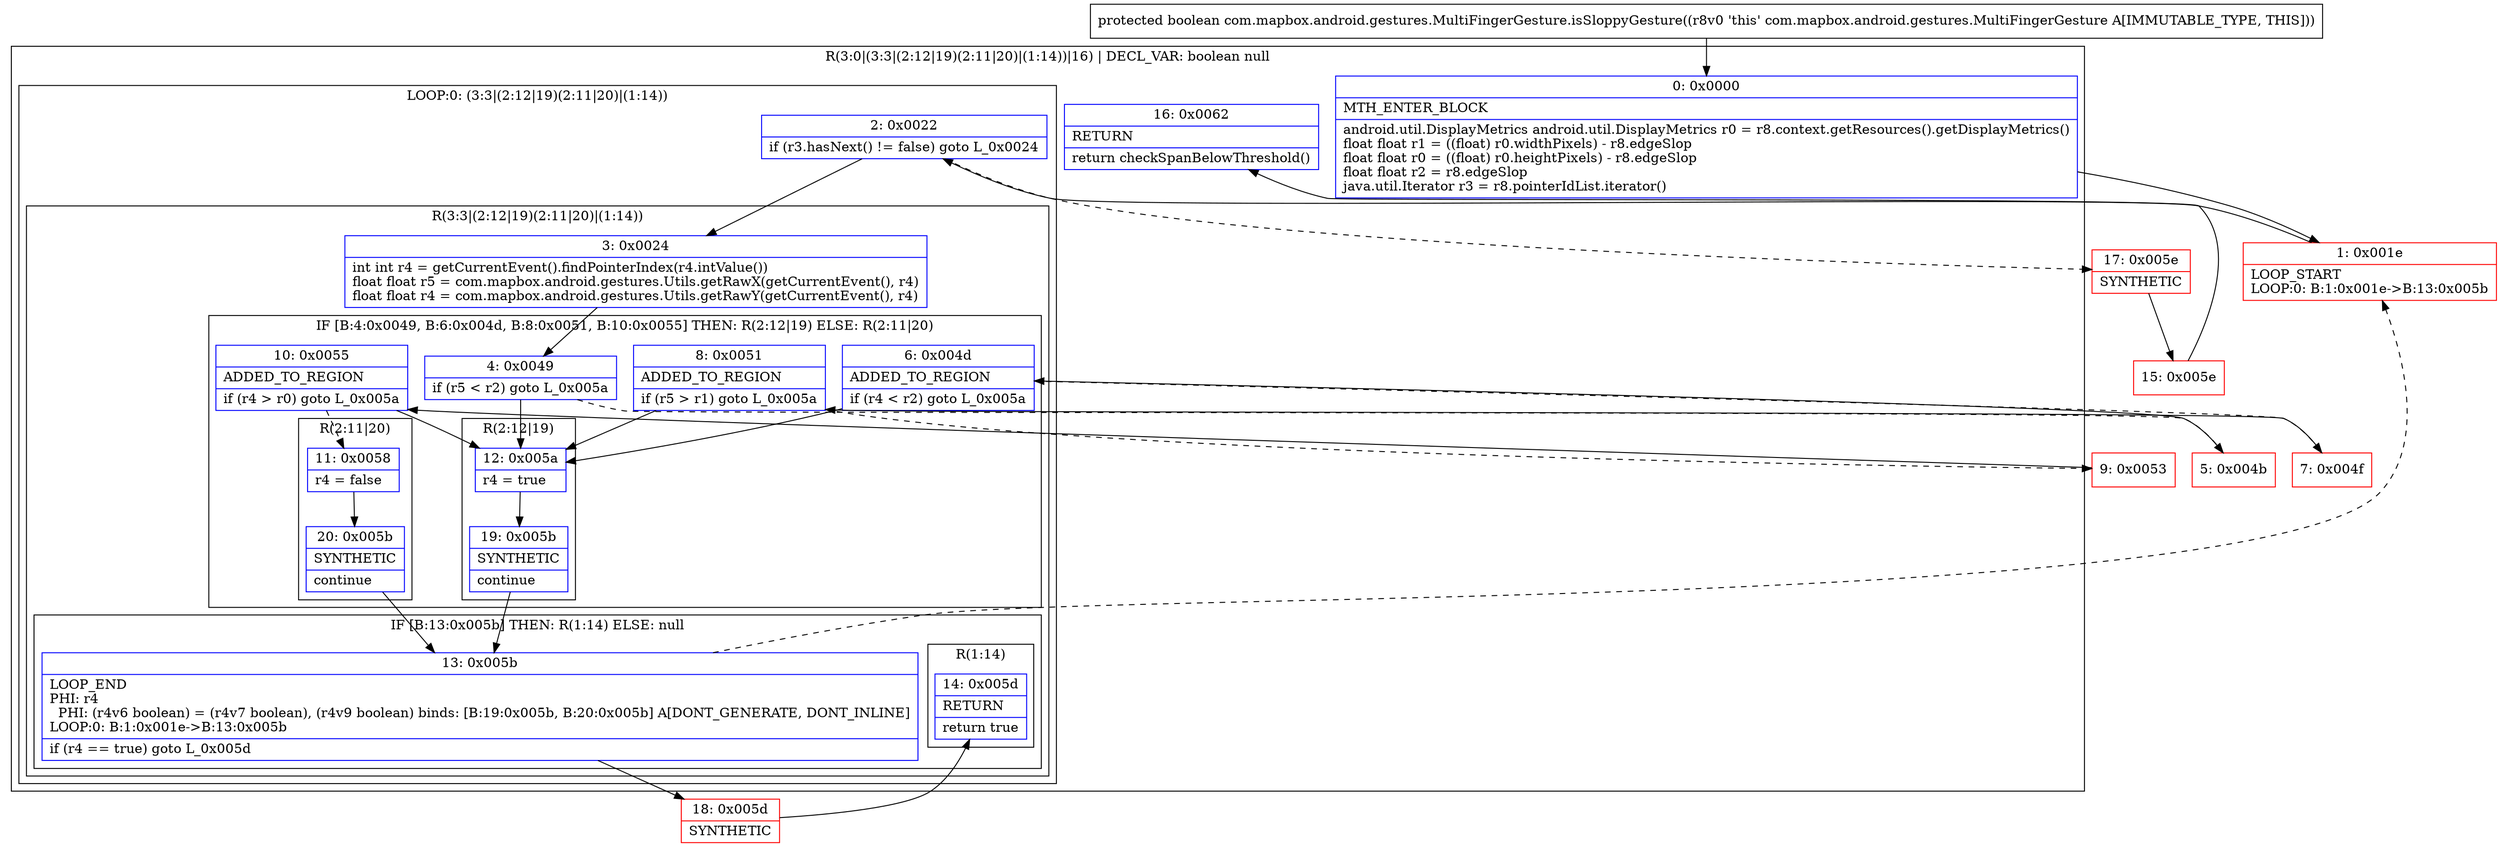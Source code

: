 digraph "CFG forcom.mapbox.android.gestures.MultiFingerGesture.isSloppyGesture()Z" {
subgraph cluster_Region_359030430 {
label = "R(3:0|(3:3|(2:12|19)(2:11|20)|(1:14))|16) | DECL_VAR: boolean null\l";
node [shape=record,color=blue];
Node_0 [shape=record,label="{0\:\ 0x0000|MTH_ENTER_BLOCK\l|android.util.DisplayMetrics android.util.DisplayMetrics r0 = r8.context.getResources().getDisplayMetrics()\lfloat float r1 = ((float) r0.widthPixels) \- r8.edgeSlop\lfloat float r0 = ((float) r0.heightPixels) \- r8.edgeSlop\lfloat float r2 = r8.edgeSlop\ljava.util.Iterator r3 = r8.pointerIdList.iterator()\l}"];
subgraph cluster_LoopRegion_50909775 {
label = "LOOP:0: (3:3|(2:12|19)(2:11|20)|(1:14))";
node [shape=record,color=blue];
Node_2 [shape=record,label="{2\:\ 0x0022|if (r3.hasNext() != false) goto L_0x0024\l}"];
subgraph cluster_Region_1937655920 {
label = "R(3:3|(2:12|19)(2:11|20)|(1:14))";
node [shape=record,color=blue];
Node_3 [shape=record,label="{3\:\ 0x0024|int int r4 = getCurrentEvent().findPointerIndex(r4.intValue())\lfloat float r5 = com.mapbox.android.gestures.Utils.getRawX(getCurrentEvent(), r4)\lfloat float r4 = com.mapbox.android.gestures.Utils.getRawY(getCurrentEvent(), r4)\l}"];
subgraph cluster_IfRegion_1413915166 {
label = "IF [B:4:0x0049, B:6:0x004d, B:8:0x0051, B:10:0x0055] THEN: R(2:12|19) ELSE: R(2:11|20)";
node [shape=record,color=blue];
Node_4 [shape=record,label="{4\:\ 0x0049|if (r5 \< r2) goto L_0x005a\l}"];
Node_6 [shape=record,label="{6\:\ 0x004d|ADDED_TO_REGION\l|if (r4 \< r2) goto L_0x005a\l}"];
Node_8 [shape=record,label="{8\:\ 0x0051|ADDED_TO_REGION\l|if (r5 \> r1) goto L_0x005a\l}"];
Node_10 [shape=record,label="{10\:\ 0x0055|ADDED_TO_REGION\l|if (r4 \> r0) goto L_0x005a\l}"];
subgraph cluster_Region_874825835 {
label = "R(2:12|19)";
node [shape=record,color=blue];
Node_12 [shape=record,label="{12\:\ 0x005a|r4 = true\l}"];
Node_19 [shape=record,label="{19\:\ 0x005b|SYNTHETIC\l|continue\l}"];
}
subgraph cluster_Region_328327903 {
label = "R(2:11|20)";
node [shape=record,color=blue];
Node_11 [shape=record,label="{11\:\ 0x0058|r4 = false\l}"];
Node_20 [shape=record,label="{20\:\ 0x005b|SYNTHETIC\l|continue\l}"];
}
}
subgraph cluster_IfRegion_821091738 {
label = "IF [B:13:0x005b] THEN: R(1:14) ELSE: null";
node [shape=record,color=blue];
Node_13 [shape=record,label="{13\:\ 0x005b|LOOP_END\lPHI: r4 \l  PHI: (r4v6 boolean) = (r4v7 boolean), (r4v9 boolean) binds: [B:19:0x005b, B:20:0x005b] A[DONT_GENERATE, DONT_INLINE]\lLOOP:0: B:1:0x001e\-\>B:13:0x005b\l|if (r4 == true) goto L_0x005d\l}"];
subgraph cluster_Region_1142086618 {
label = "R(1:14)";
node [shape=record,color=blue];
Node_14 [shape=record,label="{14\:\ 0x005d|RETURN\l|return true\l}"];
}
}
}
}
Node_16 [shape=record,label="{16\:\ 0x0062|RETURN\l|return checkSpanBelowThreshold()\l}"];
}
Node_1 [shape=record,color=red,label="{1\:\ 0x001e|LOOP_START\lLOOP:0: B:1:0x001e\-\>B:13:0x005b\l}"];
Node_5 [shape=record,color=red,label="{5\:\ 0x004b}"];
Node_7 [shape=record,color=red,label="{7\:\ 0x004f}"];
Node_9 [shape=record,color=red,label="{9\:\ 0x0053}"];
Node_15 [shape=record,color=red,label="{15\:\ 0x005e}"];
Node_17 [shape=record,color=red,label="{17\:\ 0x005e|SYNTHETIC\l}"];
Node_18 [shape=record,color=red,label="{18\:\ 0x005d|SYNTHETIC\l}"];
MethodNode[shape=record,label="{protected boolean com.mapbox.android.gestures.MultiFingerGesture.isSloppyGesture((r8v0 'this' com.mapbox.android.gestures.MultiFingerGesture A[IMMUTABLE_TYPE, THIS])) }"];
MethodNode -> Node_0;
Node_0 -> Node_1;
Node_2 -> Node_3;
Node_2 -> Node_17[style=dashed];
Node_3 -> Node_4;
Node_4 -> Node_5[style=dashed];
Node_4 -> Node_12;
Node_6 -> Node_7[style=dashed];
Node_6 -> Node_12;
Node_8 -> Node_9[style=dashed];
Node_8 -> Node_12;
Node_10 -> Node_11[style=dashed];
Node_10 -> Node_12;
Node_12 -> Node_19;
Node_19 -> Node_13;
Node_11 -> Node_20;
Node_20 -> Node_13;
Node_13 -> Node_1[style=dashed];
Node_13 -> Node_18;
Node_1 -> Node_2;
Node_5 -> Node_6;
Node_7 -> Node_8;
Node_9 -> Node_10;
Node_15 -> Node_16;
Node_17 -> Node_15;
Node_18 -> Node_14;
}

